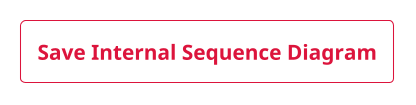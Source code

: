 @startuml SaveInternalSequenceDiagram

!theme materia-outline

skinparam titleBorderColor #DC143C
skinparam titleFontColor #DC143C

title Save Internal Sequence Diagram




@enduml
